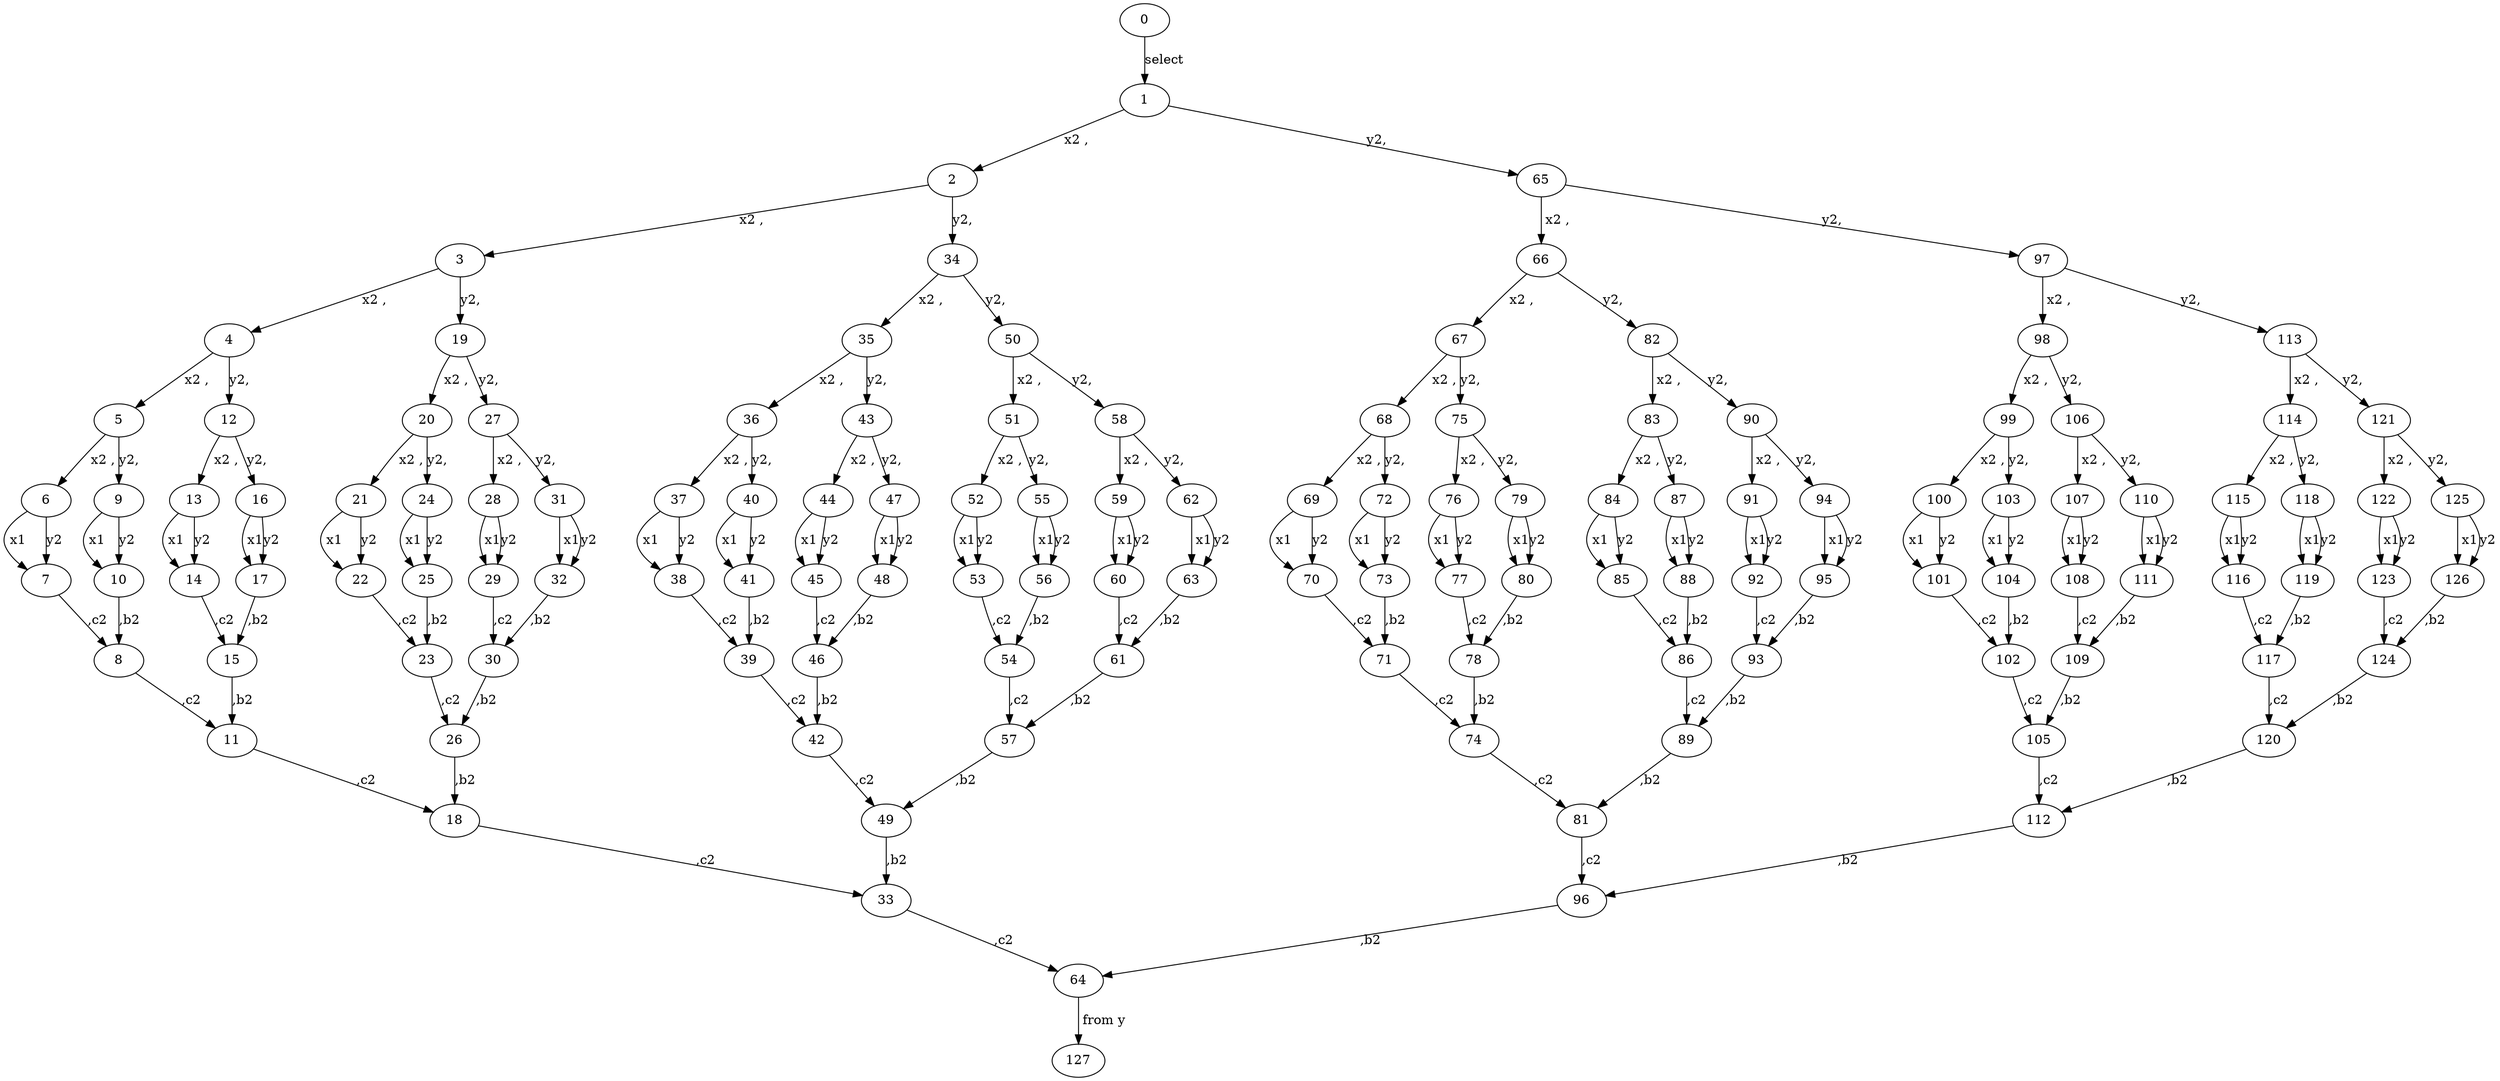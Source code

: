 digraph G {
0 ;
1 ;
2 ;
3 ;
4 ;
5 ;
6 ;
7 ;
8 ;
9 ;
10 ;
11 ;
12 ;
13 ;
14 ;
15 ;
16 ;
17 ;
18 ;
19 ;
20 ;
21 ;
22 ;
23 ;
24 ;
25 ;
26 ;
27 ;
28 ;
29 ;
30 ;
31 ;
32 ;
33 ;
34 ;
35 ;
36 ;
37 ;
38 ;
39 ;
40 ;
41 ;
42 ;
43 ;
44 ;
45 ;
46 ;
47 ;
48 ;
49 ;
50 ;
51 ;
52 ;
53 ;
54 ;
55 ;
56 ;
57 ;
58 ;
59 ;
60 ;
61 ;
62 ;
63 ;
64 ;
65 ;
66 ;
67 ;
68 ;
69 ;
70 ;
71 ;
72 ;
73 ;
74 ;
75 ;
76 ;
77 ;
78 ;
79 ;
80 ;
81 ;
82 ;
83 ;
84 ;
85 ;
86 ;
87 ;
88 ;
89 ;
90 ;
91 ;
92 ;
93 ;
94 ;
95 ;
96 ;
97 ;
98 ;
99 ;
100 ;
101 ;
102 ;
103 ;
104 ;
105 ;
106 ;
107 ;
108 ;
109 ;
110 ;
111 ;
112 ;
113 ;
114 ;
115 ;
116 ;
117 ;
118 ;
119 ;
120 ;
121 ;
122 ;
123 ;
124 ;
125 ;
126 ;
127 ;
0 -> 1 [ label="select "];
1 -> 2 [ label=" x2 ,"];
1 -> 65 [ label="y2,"];
2 -> 3 [ label=" x2 ,"];
2 -> 34 [ label="y2,"];
3 -> 4 [ label=" x2 ,"];
3 -> 19 [ label="y2,"];
4 -> 5 [ label=" x2 ,"];
4 -> 12 [ label="y2,"];
5 -> 6 [ label=" x2 ,"];
5 -> 9 [ label="y2,"];
6 -> 7 [ label=" x1"];
6 -> 7 [ label="y2"];
7 -> 8 [ label=",c2"];
8 -> 11 [ label=",c2"];
9 -> 10 [ label=" x1"];
9 -> 10 [ label="y2"];
10 -> 8 [ label=",b2"];
11 -> 18 [ label=",c2"];
12 -> 13 [ label=" x2 ,"];
12 -> 16 [ label="y2,"];
13 -> 14 [ label=" x1"];
13 -> 14 [ label="y2"];
14 -> 15 [ label=",c2"];
15 -> 11 [ label=",b2"];
16 -> 17 [ label=" x1"];
16 -> 17 [ label="y2"];
17 -> 15 [ label=",b2"];
18 -> 33 [ label=",c2"];
19 -> 20 [ label=" x2 ,"];
19 -> 27 [ label="y2,"];
20 -> 21 [ label=" x2 ,"];
20 -> 24 [ label="y2,"];
21 -> 22 [ label=" x1"];
21 -> 22 [ label="y2"];
22 -> 23 [ label=",c2"];
23 -> 26 [ label=",c2"];
24 -> 25 [ label=" x1"];
24 -> 25 [ label="y2"];
25 -> 23 [ label=",b2"];
26 -> 18 [ label=",b2"];
27 -> 28 [ label=" x2 ,"];
27 -> 31 [ label="y2,"];
28 -> 29 [ label=" x1"];
28 -> 29 [ label="y2"];
29 -> 30 [ label=",c2"];
30 -> 26 [ label=",b2"];
31 -> 32 [ label=" x1"];
31 -> 32 [ label="y2"];
32 -> 30 [ label=",b2"];
33 -> 64 [ label=",c2"];
34 -> 35 [ label=" x2 ,"];
34 -> 50 [ label="y2,"];
35 -> 36 [ label=" x2 ,"];
35 -> 43 [ label="y2,"];
36 -> 37 [ label=" x2 ,"];
36 -> 40 [ label="y2,"];
37 -> 38 [ label=" x1"];
37 -> 38 [ label="y2"];
38 -> 39 [ label=",c2"];
39 -> 42 [ label=",c2"];
40 -> 41 [ label=" x1"];
40 -> 41 [ label="y2"];
41 -> 39 [ label=",b2"];
42 -> 49 [ label=",c2"];
43 -> 44 [ label=" x2 ,"];
43 -> 47 [ label="y2,"];
44 -> 45 [ label=" x1"];
44 -> 45 [ label="y2"];
45 -> 46 [ label=",c2"];
46 -> 42 [ label=",b2"];
47 -> 48 [ label=" x1"];
47 -> 48 [ label="y2"];
48 -> 46 [ label=",b2"];
49 -> 33 [ label=",b2"];
50 -> 51 [ label=" x2 ,"];
50 -> 58 [ label="y2,"];
51 -> 52 [ label=" x2 ,"];
51 -> 55 [ label="y2,"];
52 -> 53 [ label=" x1"];
52 -> 53 [ label="y2"];
53 -> 54 [ label=",c2"];
54 -> 57 [ label=",c2"];
55 -> 56 [ label=" x1"];
55 -> 56 [ label="y2"];
56 -> 54 [ label=",b2"];
57 -> 49 [ label=",b2"];
58 -> 59 [ label=" x2 ,"];
58 -> 62 [ label="y2,"];
59 -> 60 [ label=" x1"];
59 -> 60 [ label="y2"];
60 -> 61 [ label=",c2"];
61 -> 57 [ label=",b2"];
62 -> 63 [ label=" x1"];
62 -> 63 [ label="y2"];
63 -> 61 [ label=",b2"];
64 -> 127 [ label=" from y  "];
65 -> 66 [ label=" x2 ,"];
65 -> 97 [ label="y2,"];
66 -> 67 [ label=" x2 ,"];
66 -> 82 [ label="y2,"];
67 -> 68 [ label=" x2 ,"];
67 -> 75 [ label="y2,"];
68 -> 69 [ label=" x2 ,"];
68 -> 72 [ label="y2,"];
69 -> 70 [ label=" x1"];
69 -> 70 [ label="y2"];
70 -> 71 [ label=",c2"];
71 -> 74 [ label=",c2"];
72 -> 73 [ label=" x1"];
72 -> 73 [ label="y2"];
73 -> 71 [ label=",b2"];
74 -> 81 [ label=",c2"];
75 -> 76 [ label=" x2 ,"];
75 -> 79 [ label="y2,"];
76 -> 77 [ label=" x1"];
76 -> 77 [ label="y2"];
77 -> 78 [ label=",c2"];
78 -> 74 [ label=",b2"];
79 -> 80 [ label=" x1"];
79 -> 80 [ label="y2"];
80 -> 78 [ label=",b2"];
81 -> 96 [ label=",c2"];
82 -> 83 [ label=" x2 ,"];
82 -> 90 [ label="y2,"];
83 -> 84 [ label=" x2 ,"];
83 -> 87 [ label="y2,"];
84 -> 85 [ label=" x1"];
84 -> 85 [ label="y2"];
85 -> 86 [ label=",c2"];
86 -> 89 [ label=",c2"];
87 -> 88 [ label=" x1"];
87 -> 88 [ label="y2"];
88 -> 86 [ label=",b2"];
89 -> 81 [ label=",b2"];
90 -> 91 [ label=" x2 ,"];
90 -> 94 [ label="y2,"];
91 -> 92 [ label=" x1"];
91 -> 92 [ label="y2"];
92 -> 93 [ label=",c2"];
93 -> 89 [ label=",b2"];
94 -> 95 [ label=" x1"];
94 -> 95 [ label="y2"];
95 -> 93 [ label=",b2"];
96 -> 64 [ label=",b2"];
97 -> 98 [ label=" x2 ,"];
97 -> 113 [ label="y2,"];
98 -> 99 [ label=" x2 ,"];
98 -> 106 [ label="y2,"];
99 -> 100 [ label=" x2 ,"];
99 -> 103 [ label="y2,"];
100 -> 101 [ label=" x1"];
100 -> 101 [ label="y2"];
101 -> 102 [ label=",c2"];
102 -> 105 [ label=",c2"];
103 -> 104 [ label=" x1"];
103 -> 104 [ label="y2"];
104 -> 102 [ label=",b2"];
105 -> 112 [ label=",c2"];
106 -> 107 [ label=" x2 ,"];
106 -> 110 [ label="y2,"];
107 -> 108 [ label=" x1"];
107 -> 108 [ label="y2"];
108 -> 109 [ label=",c2"];
109 -> 105 [ label=",b2"];
110 -> 111 [ label=" x1"];
110 -> 111 [ label="y2"];
111 -> 109 [ label=",b2"];
112 -> 96 [ label=",b2"];
113 -> 114 [ label=" x2 ,"];
113 -> 121 [ label="y2,"];
114 -> 115 [ label=" x2 ,"];
114 -> 118 [ label="y2,"];
115 -> 116 [ label=" x1"];
115 -> 116 [ label="y2"];
116 -> 117 [ label=",c2"];
117 -> 120 [ label=",c2"];
118 -> 119 [ label=" x1"];
118 -> 119 [ label="y2"];
119 -> 117 [ label=",b2"];
120 -> 112 [ label=",b2"];
121 -> 122 [ label=" x2 ,"];
121 -> 125 [ label="y2,"];
122 -> 123 [ label=" x1"];
122 -> 123 [ label="y2"];
123 -> 124 [ label=",c2"];
124 -> 120 [ label=",b2"];
125 -> 126 [ label=" x1"];
125 -> 126 [ label="y2"];
126 -> 124 [ label=",b2"];
}
